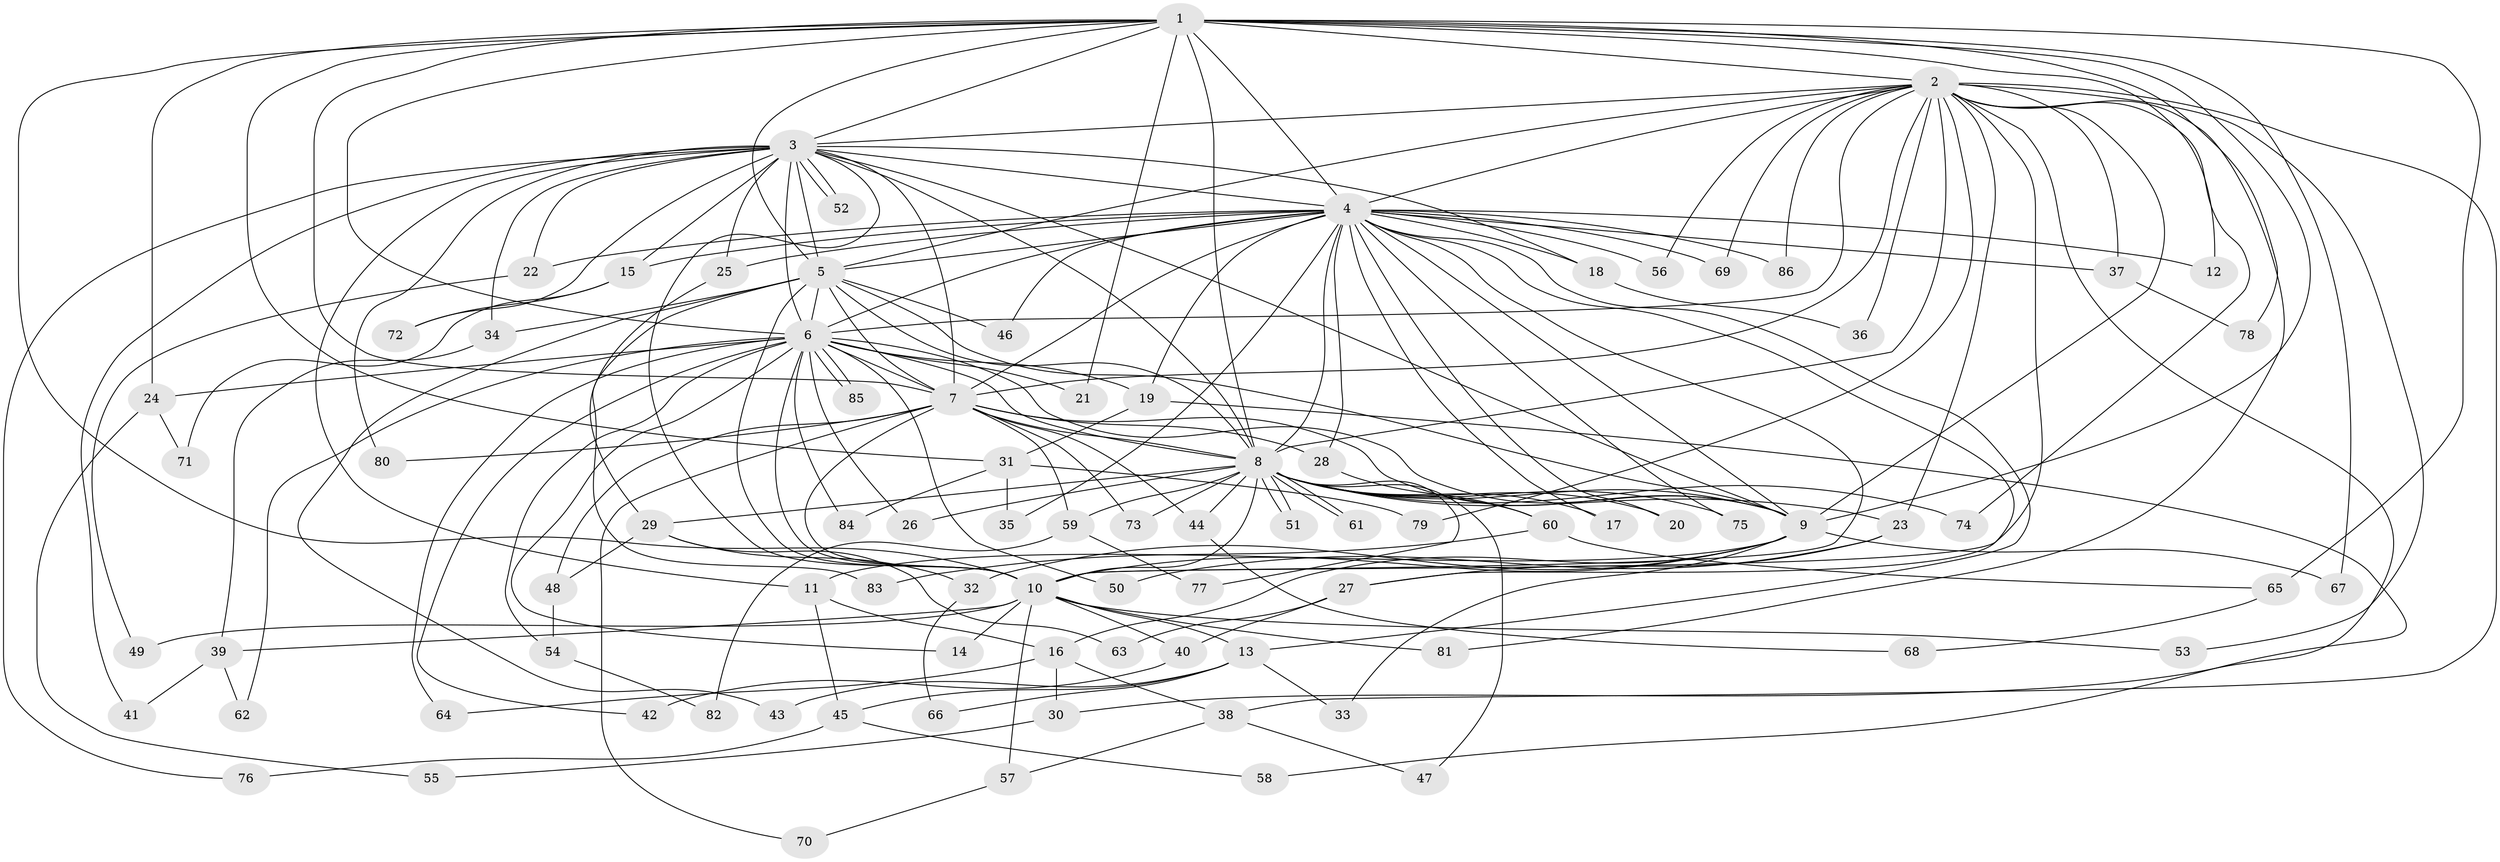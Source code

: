// Generated by graph-tools (version 1.1) at 2025/14/03/09/25 04:14:16]
// undirected, 86 vertices, 197 edges
graph export_dot {
graph [start="1"]
  node [color=gray90,style=filled];
  1;
  2;
  3;
  4;
  5;
  6;
  7;
  8;
  9;
  10;
  11;
  12;
  13;
  14;
  15;
  16;
  17;
  18;
  19;
  20;
  21;
  22;
  23;
  24;
  25;
  26;
  27;
  28;
  29;
  30;
  31;
  32;
  33;
  34;
  35;
  36;
  37;
  38;
  39;
  40;
  41;
  42;
  43;
  44;
  45;
  46;
  47;
  48;
  49;
  50;
  51;
  52;
  53;
  54;
  55;
  56;
  57;
  58;
  59;
  60;
  61;
  62;
  63;
  64;
  65;
  66;
  67;
  68;
  69;
  70;
  71;
  72;
  73;
  74;
  75;
  76;
  77;
  78;
  79;
  80;
  81;
  82;
  83;
  84;
  85;
  86;
  1 -- 2;
  1 -- 3;
  1 -- 4;
  1 -- 5;
  1 -- 6;
  1 -- 7;
  1 -- 8;
  1 -- 9;
  1 -- 10;
  1 -- 12;
  1 -- 21;
  1 -- 24;
  1 -- 31;
  1 -- 65;
  1 -- 67;
  1 -- 78;
  2 -- 3;
  2 -- 4;
  2 -- 5;
  2 -- 6;
  2 -- 7;
  2 -- 8;
  2 -- 9;
  2 -- 10;
  2 -- 23;
  2 -- 30;
  2 -- 36;
  2 -- 37;
  2 -- 38;
  2 -- 53;
  2 -- 56;
  2 -- 69;
  2 -- 74;
  2 -- 79;
  2 -- 81;
  2 -- 86;
  3 -- 4;
  3 -- 5;
  3 -- 6;
  3 -- 7;
  3 -- 8;
  3 -- 9;
  3 -- 10;
  3 -- 11;
  3 -- 15;
  3 -- 18;
  3 -- 22;
  3 -- 25;
  3 -- 34;
  3 -- 41;
  3 -- 52;
  3 -- 52;
  3 -- 72;
  3 -- 76;
  3 -- 80;
  4 -- 5;
  4 -- 6;
  4 -- 7;
  4 -- 8;
  4 -- 9;
  4 -- 10;
  4 -- 12;
  4 -- 13;
  4 -- 15;
  4 -- 17;
  4 -- 18;
  4 -- 19;
  4 -- 20;
  4 -- 22;
  4 -- 25;
  4 -- 27;
  4 -- 28;
  4 -- 35;
  4 -- 37;
  4 -- 46;
  4 -- 56;
  4 -- 69;
  4 -- 75;
  4 -- 86;
  5 -- 6;
  5 -- 7;
  5 -- 8;
  5 -- 9;
  5 -- 10;
  5 -- 34;
  5 -- 43;
  5 -- 46;
  5 -- 83;
  6 -- 7;
  6 -- 8;
  6 -- 9;
  6 -- 10;
  6 -- 14;
  6 -- 19;
  6 -- 21;
  6 -- 24;
  6 -- 26;
  6 -- 42;
  6 -- 50;
  6 -- 54;
  6 -- 62;
  6 -- 64;
  6 -- 84;
  6 -- 85;
  6 -- 85;
  7 -- 8;
  7 -- 9;
  7 -- 10;
  7 -- 28;
  7 -- 44;
  7 -- 48;
  7 -- 59;
  7 -- 70;
  7 -- 73;
  7 -- 80;
  8 -- 9;
  8 -- 10;
  8 -- 17;
  8 -- 20;
  8 -- 23;
  8 -- 26;
  8 -- 29;
  8 -- 44;
  8 -- 47;
  8 -- 51;
  8 -- 51;
  8 -- 59;
  8 -- 60;
  8 -- 61;
  8 -- 61;
  8 -- 73;
  8 -- 74;
  8 -- 75;
  8 -- 77;
  9 -- 10;
  9 -- 11;
  9 -- 16;
  9 -- 32;
  9 -- 33;
  9 -- 67;
  10 -- 13;
  10 -- 14;
  10 -- 39;
  10 -- 40;
  10 -- 49;
  10 -- 53;
  10 -- 57;
  10 -- 81;
  11 -- 16;
  11 -- 45;
  13 -- 33;
  13 -- 43;
  13 -- 45;
  13 -- 66;
  15 -- 71;
  15 -- 72;
  16 -- 30;
  16 -- 38;
  16 -- 64;
  18 -- 36;
  19 -- 31;
  19 -- 58;
  22 -- 49;
  23 -- 27;
  23 -- 50;
  24 -- 55;
  24 -- 71;
  25 -- 29;
  27 -- 40;
  27 -- 63;
  28 -- 60;
  29 -- 32;
  29 -- 48;
  29 -- 63;
  30 -- 55;
  31 -- 35;
  31 -- 79;
  31 -- 84;
  32 -- 66;
  34 -- 39;
  37 -- 78;
  38 -- 47;
  38 -- 57;
  39 -- 41;
  39 -- 62;
  40 -- 42;
  44 -- 68;
  45 -- 58;
  45 -- 76;
  48 -- 54;
  54 -- 82;
  57 -- 70;
  59 -- 77;
  59 -- 82;
  60 -- 65;
  60 -- 83;
  65 -- 68;
}
